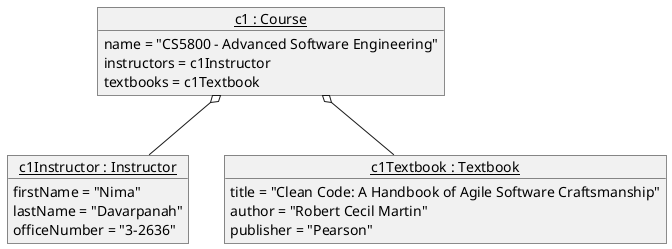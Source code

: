 @startuml
object "<u>c1 : Course</u>" as c1 {
    name = "CS5800 - Advanced Software Engineering"
    instructors = c1Instructor
    textbooks = c1Textbook
}

object "<u>c1Instructor : Instructor</u>" as c1Instructor {
    firstName = "Nima"
    lastName = "Davarpanah"
    officeNumber = "3-2636"
}

object "<u>c1Textbook : Textbook</u>" as c1Textbook {
    title = "Clean Code: A Handbook of Agile Software Craftsmanship"
    author = "Robert Cecil Martin"
    publisher = "Pearson"
}

c1 o-- c1Instructor
c1 o-- c1Textbook

@enduml
